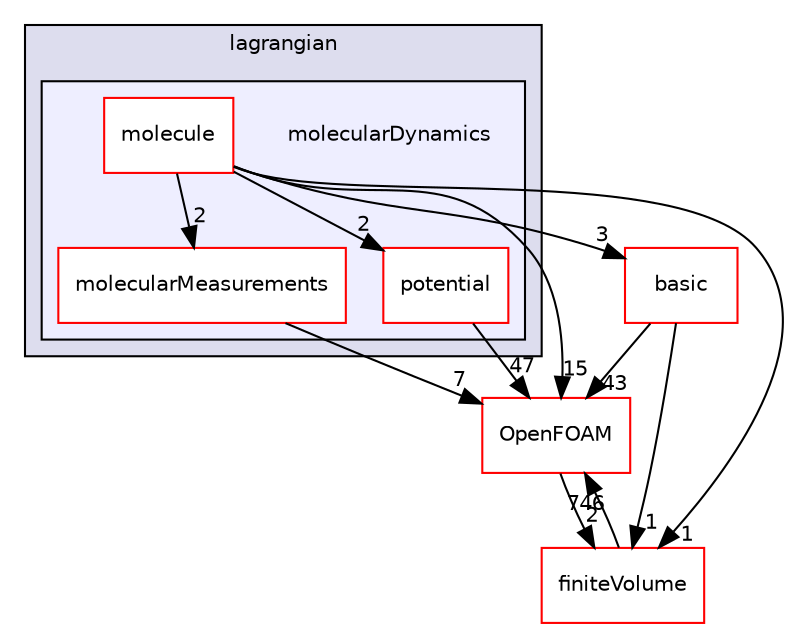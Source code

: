 digraph "src/lagrangian/molecularDynamics" {
  bgcolor=transparent;
  compound=true
  node [ fontsize="10", fontname="Helvetica"];
  edge [ labelfontsize="10", labelfontname="Helvetica"];
  subgraph clusterdir_f8c25efc4b6f6a8502a42d5af7554d23 {
    graph [ bgcolor="#ddddee", pencolor="black", label="lagrangian" fontname="Helvetica", fontsize="10", URL="dir_f8c25efc4b6f6a8502a42d5af7554d23.html"]
  subgraph clusterdir_35d1b8bea394c75820a29726f930e1b8 {
    graph [ bgcolor="#eeeeff", pencolor="black", label="" URL="dir_35d1b8bea394c75820a29726f930e1b8.html"];
    dir_35d1b8bea394c75820a29726f930e1b8 [shape=plaintext label="molecularDynamics"];
    dir_d688c861569b69efcb20a975bc1993fa [shape=box label="molecularMeasurements" color="red" fillcolor="white" style="filled" URL="dir_d688c861569b69efcb20a975bc1993fa.html"];
    dir_9c91f16e68bfa950e60056a05e24ffb3 [shape=box label="molecule" color="red" fillcolor="white" style="filled" URL="dir_9c91f16e68bfa950e60056a05e24ffb3.html"];
    dir_589d2223da338fceb897292fae8915cc [shape=box label="potential" color="red" fillcolor="white" style="filled" URL="dir_589d2223da338fceb897292fae8915cc.html"];
  }
  }
  dir_9bd15774b555cf7259a6fa18f99fe99b [shape=box label="finiteVolume" color="red" URL="dir_9bd15774b555cf7259a6fa18f99fe99b.html"];
  dir_c5473ff19b20e6ec4dfe5c310b3778a8 [shape=box label="OpenFOAM" color="red" URL="dir_c5473ff19b20e6ec4dfe5c310b3778a8.html"];
  dir_584e0ab0901b4327f36f4285cac7f2f8 [shape=box label="basic" color="red" URL="dir_584e0ab0901b4327f36f4285cac7f2f8.html"];
  dir_9bd15774b555cf7259a6fa18f99fe99b->dir_c5473ff19b20e6ec4dfe5c310b3778a8 [headlabel="746", labeldistance=1.5 headhref="dir_000896_001896.html"];
  dir_589d2223da338fceb897292fae8915cc->dir_c5473ff19b20e6ec4dfe5c310b3778a8 [headlabel="47", labeldistance=1.5 headhref="dir_001647_001896.html"];
  dir_d688c861569b69efcb20a975bc1993fa->dir_c5473ff19b20e6ec4dfe5c310b3778a8 [headlabel="7", labeldistance=1.5 headhref="dir_001638_001896.html"];
  dir_9c91f16e68bfa950e60056a05e24ffb3->dir_9bd15774b555cf7259a6fa18f99fe99b [headlabel="1", labeldistance=1.5 headhref="dir_001642_000896.html"];
  dir_9c91f16e68bfa950e60056a05e24ffb3->dir_589d2223da338fceb897292fae8915cc [headlabel="2", labeldistance=1.5 headhref="dir_001642_001647.html"];
  dir_9c91f16e68bfa950e60056a05e24ffb3->dir_d688c861569b69efcb20a975bc1993fa [headlabel="2", labeldistance=1.5 headhref="dir_001642_001638.html"];
  dir_9c91f16e68bfa950e60056a05e24ffb3->dir_c5473ff19b20e6ec4dfe5c310b3778a8 [headlabel="15", labeldistance=1.5 headhref="dir_001642_001896.html"];
  dir_9c91f16e68bfa950e60056a05e24ffb3->dir_584e0ab0901b4327f36f4285cac7f2f8 [headlabel="3", labeldistance=1.5 headhref="dir_001642_001365.html"];
  dir_c5473ff19b20e6ec4dfe5c310b3778a8->dir_9bd15774b555cf7259a6fa18f99fe99b [headlabel="2", labeldistance=1.5 headhref="dir_001896_000896.html"];
  dir_584e0ab0901b4327f36f4285cac7f2f8->dir_9bd15774b555cf7259a6fa18f99fe99b [headlabel="1", labeldistance=1.5 headhref="dir_001365_000896.html"];
  dir_584e0ab0901b4327f36f4285cac7f2f8->dir_c5473ff19b20e6ec4dfe5c310b3778a8 [headlabel="43", labeldistance=1.5 headhref="dir_001365_001896.html"];
}
